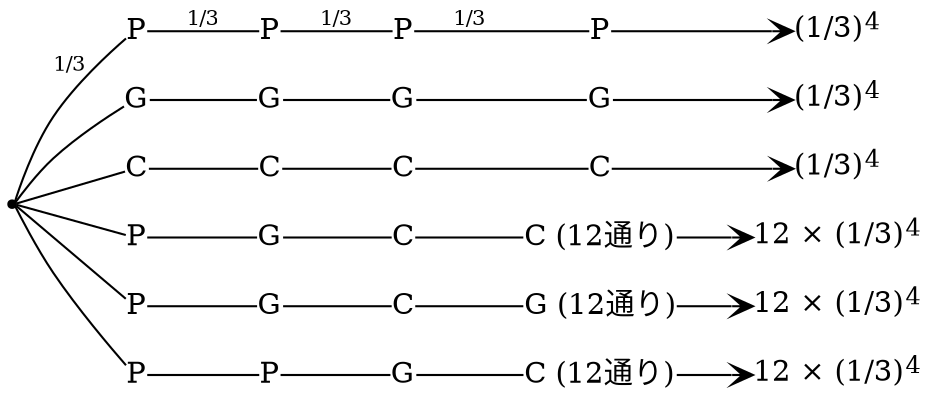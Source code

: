 digraph problem5_3 {
    rankdir = LR; // 左から右のレイアウトを指定

    // ダミーノード
    ""[shape=point];

    // ノードのスタイル設定
    node[shape=plain];

    // ノードの定義
    node1 [label="P"];
    node2 [label="G"];
    node3 [label="C"];
    node4 [label="P"];
    node5 [label="P"];
    node6 [label="P"];
    node7 [label="P"];
    node8 [label="G"];
    node9 [label="C"];
    node10 [label="G"];
    node11 [label="G"];
    node12 [label="P"];
    node13 [label="P"];
    node14 [label="G"];
    node15 [label="C"];
    node16 [label="C"];
    node17 [label="C"];
    node18 [label="G"];
    node19 [label="P"];
    node20 [label="G"];
    node21 [label="C"];
    node22 [label="C (12通り)"];
    node23 [label="G (12通り)"];
    node24 [label="C (12通り)"];
    node25 [label=<(1/3)<sup>4</sup>>];
    node26 [label=<(1/3)<sup>4</sup>>];
    node27 [label=<(1/3)<sup>4</sup>>];
    node28 [label=<12 × (1/3)<sup>4</sup>>];
    node29 [label=<12 × (1/3)<sup>4</sup>>];
    node30 [label=<12 × (1/3)<sup>4</sup>>];

    // エッジの定義（有向）
    "" -> node1 [label=<<font point-size="10" color="black">1/3</font>>, arrowhead=none];
    "" -> node2 [arrowhead=none];
    "" -> node3 [arrowhead=none];
    "" -> node4 [arrowhead=none];
    "" -> node5 [arrowhead=none];
    "" -> node6 [arrowhead=none];

    node1 -> node7 [label=<<font point-size="10" color="black">1/3</font>>, arrowhead=none];
    node2 -> node8 [arrowhead=none];
    node3 -> node9 [arrowhead=none];
    node4 -> node10[arrowhead=none];
    node5 -> node11 [arrowhead=none];
    node6 -> node12 [arrowhead=none];

    node7 -> node13 [label=<<font point-size="10" color="black">1/3</font>>, arrowhead=none];
    node8 -> node14 [arrowhead=none];
    node9 -> node15 [arrowhead=none];
    node10 -> node16 [arrowhead=none];
    node11 -> node17 [arrowhead=none];
    node12 -> node18 [arrowhead=none];

    node13 -> node19 [label=<<font point-size="10" color="black">1/3</font>>, arrowhead=none];
    node14 -> node20 [arrowhead=none];
    node15 -> node21 [arrowhead=none];
    node16 -> node22 [arrowhead=none];
    node17 -> node23 [arrowhead=none];
    node18 -> node24 [arrowhead=none];

    node19 -> node25 [arrowhead=vee];
    node20 -> node26 [arrowhead=vee];
    node21 -> node27 [arrowhead=vee];
    node22 -> node28 [arrowhead=vee];
    node23 -> node29 [arrowhead=vee];
    node24 -> node30 [arrowhead=vee];
}